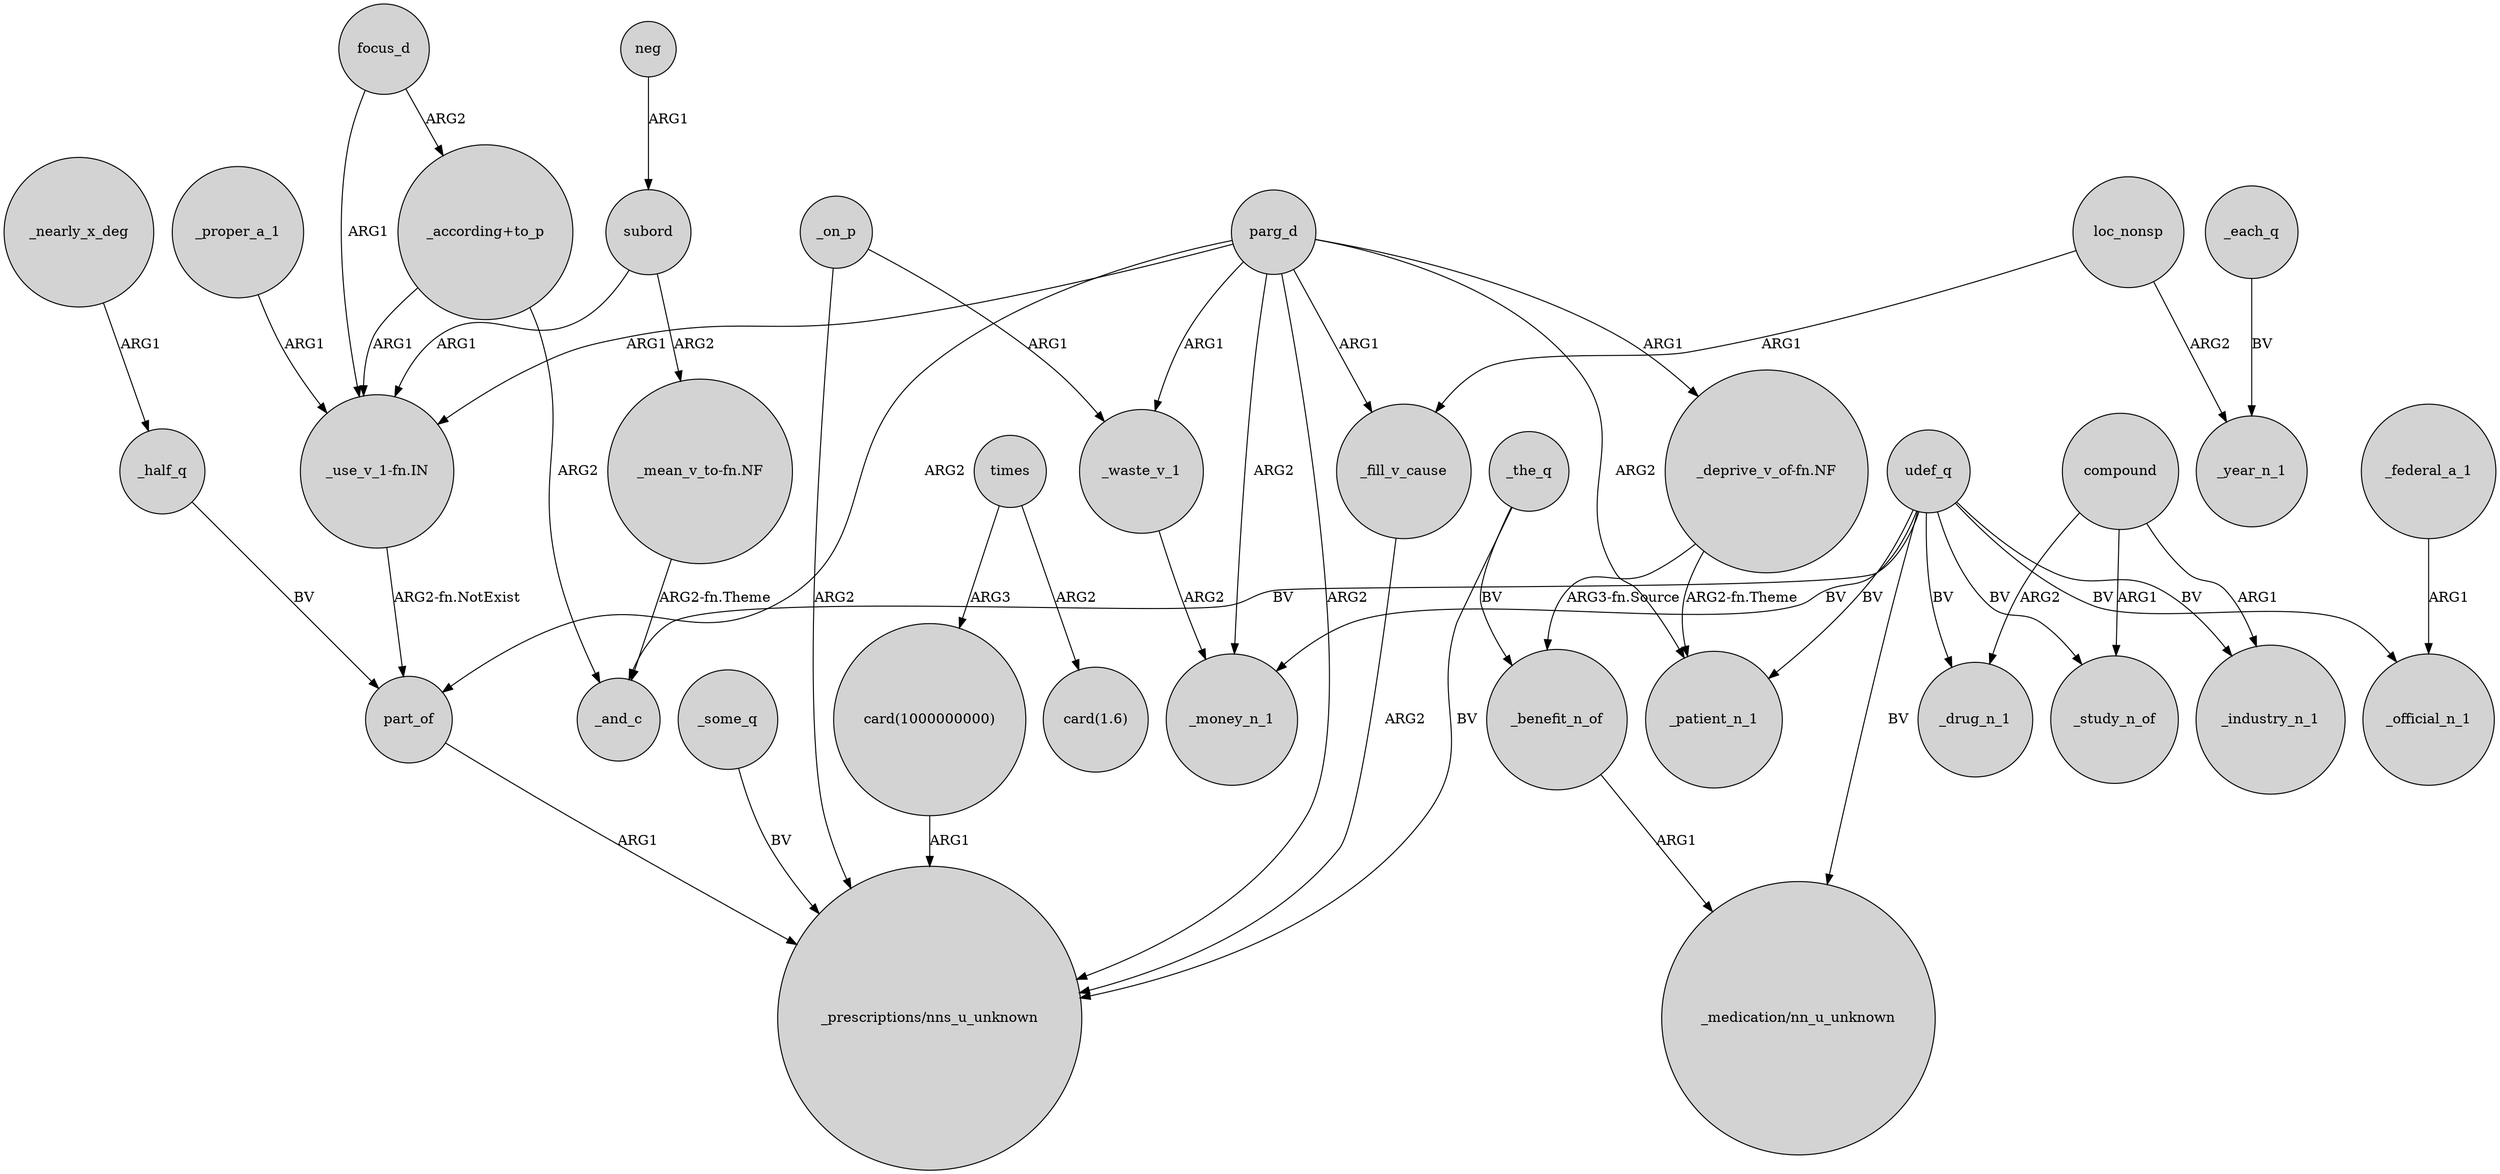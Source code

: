digraph {
	node [shape=circle style=filled]
	_the_q -> _benefit_n_of [label=BV]
	parg_d -> _waste_v_1 [label=ARG1]
	udef_q -> _money_n_1 [label=BV]
	parg_d -> "_deprive_v_of-fn.NF" [label=ARG1]
	udef_q -> "_medication/nn_u_unknown" [label=BV]
	parg_d -> _patient_n_1 [label=ARG2]
	"_deprive_v_of-fn.NF" -> _benefit_n_of [label="ARG3-fn.Source"]
	compound -> _industry_n_1 [label=ARG1]
	"_according+to_p" -> _and_c [label=ARG2]
	_fill_v_cause -> "_prescriptions/nns_u_unknown" [label=ARG2]
	part_of -> "_prescriptions/nns_u_unknown" [label=ARG1]
	loc_nonsp -> _fill_v_cause [label=ARG1]
	_waste_v_1 -> _money_n_1 [label=ARG2]
	udef_q -> _drug_n_1 [label=BV]
	times -> "card(1000000000)" [label=ARG3]
	_proper_a_1 -> "_use_v_1-fn.IN" [label=ARG1]
	parg_d -> _money_n_1 [label=ARG2]
	_some_q -> "_prescriptions/nns_u_unknown" [label=BV]
	subord -> "_mean_v_to-fn.NF" [label=ARG2]
	focus_d -> "_use_v_1-fn.IN" [label=ARG1]
	udef_q -> _official_n_1 [label=BV]
	times -> "card(1.6)" [label=ARG2]
	parg_d -> "_use_v_1-fn.IN" [label=ARG1]
	_federal_a_1 -> _official_n_1 [label=ARG1]
	_on_p -> "_prescriptions/nns_u_unknown" [label=ARG2]
	udef_q -> _patient_n_1 [label=BV]
	compound -> _drug_n_1 [label=ARG2]
	_half_q -> part_of [label=BV]
	loc_nonsp -> _year_n_1 [label=ARG2]
	"_mean_v_to-fn.NF" -> _and_c [label="ARG2-fn.Theme"]
	_nearly_x_deg -> _half_q [label=ARG1]
	"_use_v_1-fn.IN" -> part_of [label="ARG2-fn.NotExist"]
	_benefit_n_of -> "_medication/nn_u_unknown" [label=ARG1]
	focus_d -> "_according+to_p" [label=ARG2]
	compound -> _study_n_of [label=ARG1]
	"card(1000000000)" -> "_prescriptions/nns_u_unknown" [label=ARG1]
	_each_q -> _year_n_1 [label=BV]
	subord -> "_use_v_1-fn.IN" [label=ARG1]
	parg_d -> _fill_v_cause [label=ARG1]
	_the_q -> "_prescriptions/nns_u_unknown" [label=BV]
	parg_d -> "_prescriptions/nns_u_unknown" [label=ARG2]
	parg_d -> part_of [label=ARG2]
	_on_p -> _waste_v_1 [label=ARG1]
	"_deprive_v_of-fn.NF" -> _patient_n_1 [label="ARG2-fn.Theme"]
	"_according+to_p" -> "_use_v_1-fn.IN" [label=ARG1]
	udef_q -> _and_c [label=BV]
	udef_q -> _study_n_of [label=BV]
	neg -> subord [label=ARG1]
	udef_q -> _industry_n_1 [label=BV]
}
